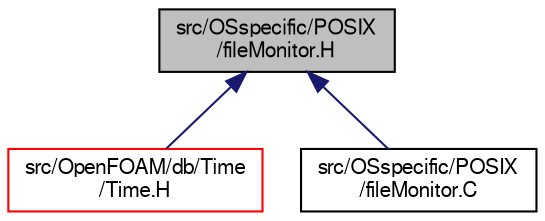 digraph "src/OSspecific/POSIX/fileMonitor.H"
{
  bgcolor="transparent";
  edge [fontname="FreeSans",fontsize="10",labelfontname="FreeSans",labelfontsize="10"];
  node [fontname="FreeSans",fontsize="10",shape=record];
  Node61 [label="src/OSspecific/POSIX\l/fileMonitor.H",height=0.2,width=0.4,color="black", fillcolor="grey75", style="filled", fontcolor="black"];
  Node61 -> Node62 [dir="back",color="midnightblue",fontsize="10",style="solid",fontname="FreeSans"];
  Node62 [label="src/OpenFOAM/db/Time\l/Time.H",height=0.2,width=0.4,color="red",URL="$a09311.html"];
  Node61 -> Node669 [dir="back",color="midnightblue",fontsize="10",style="solid",fontname="FreeSans"];
  Node669 [label="src/OSspecific/POSIX\l/fileMonitor.C",height=0.2,width=0.4,color="black",URL="$a12893.html"];
}
